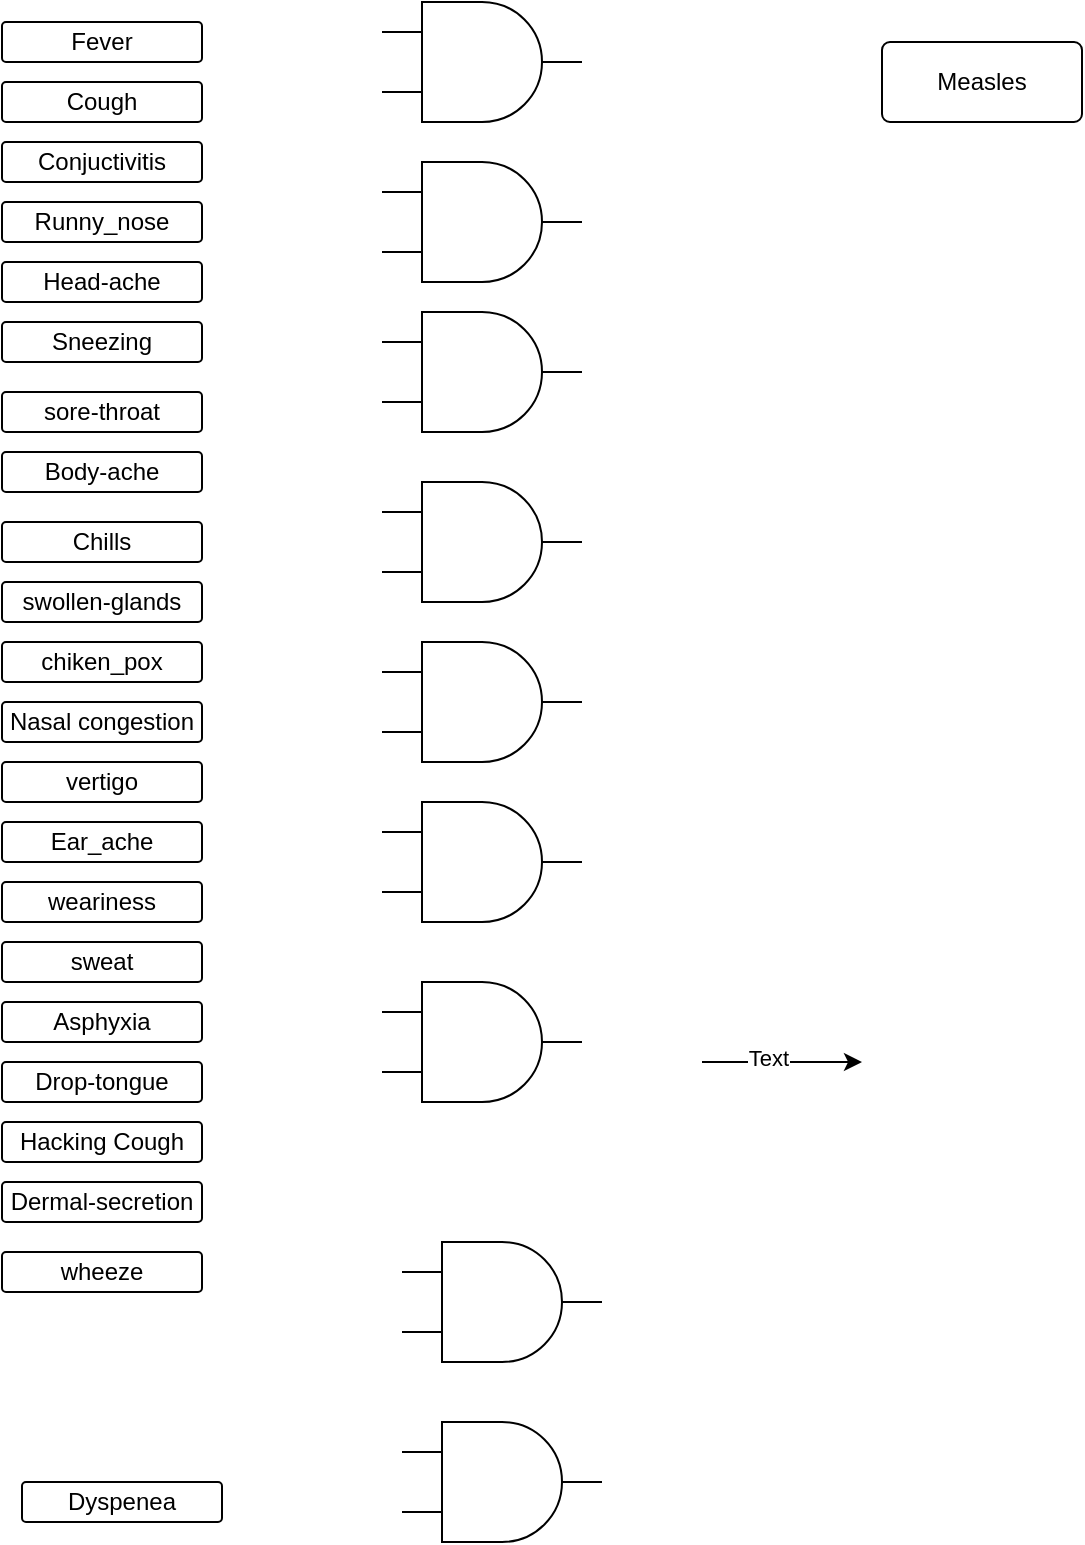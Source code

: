 <mxfile version="24.1.0" type="github">
  <diagram id="yPxyJZ8AM_hMuL3Unpa9" name="gitflow">
    <mxGraphModel dx="1066" dy="505" grid="1" gridSize="10" guides="1" tooltips="1" connect="1" arrows="1" fold="1" page="1" pageScale="1" pageWidth="850" pageHeight="1100" math="0" shadow="0">
      <root>
        <mxCell id="0" />
        <mxCell id="1" parent="0" />
        <mxCell id="Go_mqXNjEycGR6E53UV2-177" value="" style="verticalLabelPosition=bottom;shadow=0;dashed=0;align=center;html=1;verticalAlign=top;shape=mxgraph.electrical.logic_gates.logic_gate;operation=and;labelBackgroundColor=none;rounded=1;" vertex="1" parent="1">
          <mxGeometry x="260" y="160" width="100" height="60" as="geometry" />
        </mxCell>
        <mxCell id="Go_mqXNjEycGR6E53UV2-178" value="" style="verticalLabelPosition=bottom;shadow=0;dashed=0;align=center;html=1;verticalAlign=top;shape=mxgraph.electrical.logic_gates.logic_gate;operation=and;labelBackgroundColor=none;rounded=1;" vertex="1" parent="1">
          <mxGeometry x="260" y="240" width="100" height="60" as="geometry" />
        </mxCell>
        <mxCell id="Go_mqXNjEycGR6E53UV2-179" value="" style="verticalLabelPosition=bottom;shadow=0;dashed=0;align=center;html=1;verticalAlign=top;shape=mxgraph.electrical.logic_gates.logic_gate;operation=and;labelBackgroundColor=none;rounded=1;" vertex="1" parent="1">
          <mxGeometry x="260" y="315" width="100" height="60" as="geometry" />
        </mxCell>
        <mxCell id="Go_mqXNjEycGR6E53UV2-180" value="" style="verticalLabelPosition=bottom;shadow=0;dashed=0;align=center;html=1;verticalAlign=top;shape=mxgraph.electrical.logic_gates.logic_gate;operation=and;labelBackgroundColor=none;rounded=1;" vertex="1" parent="1">
          <mxGeometry x="260" y="400" width="100" height="60" as="geometry" />
        </mxCell>
        <mxCell id="Go_mqXNjEycGR6E53UV2-181" value="" style="verticalLabelPosition=bottom;shadow=0;dashed=0;align=center;html=1;verticalAlign=top;shape=mxgraph.electrical.logic_gates.logic_gate;operation=and;labelBackgroundColor=none;rounded=1;" vertex="1" parent="1">
          <mxGeometry x="260" y="480" width="100" height="60" as="geometry" />
        </mxCell>
        <mxCell id="Go_mqXNjEycGR6E53UV2-182" value="" style="verticalLabelPosition=bottom;shadow=0;dashed=0;align=center;html=1;verticalAlign=top;shape=mxgraph.electrical.logic_gates.logic_gate;operation=and;labelBackgroundColor=none;rounded=1;" vertex="1" parent="1">
          <mxGeometry x="260" y="560" width="100" height="60" as="geometry" />
        </mxCell>
        <mxCell id="Go_mqXNjEycGR6E53UV2-183" value="" style="verticalLabelPosition=bottom;shadow=0;dashed=0;align=center;html=1;verticalAlign=top;shape=mxgraph.electrical.logic_gates.logic_gate;operation=and;labelBackgroundColor=none;rounded=1;" vertex="1" parent="1">
          <mxGeometry x="260" y="650" width="100" height="60" as="geometry" />
        </mxCell>
        <mxCell id="Go_mqXNjEycGR6E53UV2-184" value="" style="verticalLabelPosition=bottom;shadow=0;dashed=0;align=center;html=1;verticalAlign=top;shape=mxgraph.electrical.logic_gates.logic_gate;operation=and;labelBackgroundColor=none;rounded=1;" vertex="1" parent="1">
          <mxGeometry x="270" y="780" width="100" height="60" as="geometry" />
        </mxCell>
        <mxCell id="Go_mqXNjEycGR6E53UV2-185" value="" style="verticalLabelPosition=bottom;shadow=0;dashed=0;align=center;html=1;verticalAlign=top;shape=mxgraph.electrical.logic_gates.logic_gate;operation=and;labelBackgroundColor=none;rounded=1;" vertex="1" parent="1">
          <mxGeometry x="270" y="870" width="100" height="60" as="geometry" />
        </mxCell>
        <mxCell id="Go_mqXNjEycGR6E53UV2-191" value="Fever" style="rounded=1;arcSize=10;whiteSpace=wrap;html=1;align=center;labelBackgroundColor=none;" vertex="1" parent="1">
          <mxGeometry x="70" y="170" width="100" height="20" as="geometry" />
        </mxCell>
        <mxCell id="Go_mqXNjEycGR6E53UV2-192" value="Cough" style="whiteSpace=wrap;html=1;rounded=1;arcSize=10;labelBackgroundColor=none;" vertex="1" parent="1">
          <mxGeometry x="70" y="200" width="100" height="20" as="geometry" />
        </mxCell>
        <mxCell id="Go_mqXNjEycGR6E53UV2-195" value="Conjuctivitis" style="rounded=1;arcSize=10;whiteSpace=wrap;html=1;align=center;labelBackgroundColor=none;" vertex="1" parent="1">
          <mxGeometry x="70" y="230" width="100" height="20" as="geometry" />
        </mxCell>
        <mxCell id="Go_mqXNjEycGR6E53UV2-196" value="Runny_nose" style="whiteSpace=wrap;html=1;rounded=1;arcSize=10;labelBackgroundColor=none;" vertex="1" parent="1">
          <mxGeometry x="70" y="260" width="100" height="20" as="geometry" />
        </mxCell>
        <mxCell id="Go_mqXNjEycGR6E53UV2-197" value="Head-ache" style="rounded=1;arcSize=10;whiteSpace=wrap;html=1;align=center;labelBackgroundColor=none;" vertex="1" parent="1">
          <mxGeometry x="70" y="290" width="100" height="20" as="geometry" />
        </mxCell>
        <mxCell id="Go_mqXNjEycGR6E53UV2-198" value="Sneezing" style="whiteSpace=wrap;html=1;rounded=1;arcSize=10;labelBackgroundColor=none;" vertex="1" parent="1">
          <mxGeometry x="70" y="320" width="100" height="20" as="geometry" />
        </mxCell>
        <mxCell id="Go_mqXNjEycGR6E53UV2-199" value="sore-throat" style="rounded=1;arcSize=10;whiteSpace=wrap;html=1;align=center;labelBackgroundColor=none;" vertex="1" parent="1">
          <mxGeometry x="70" y="355" width="100" height="20" as="geometry" />
        </mxCell>
        <mxCell id="Go_mqXNjEycGR6E53UV2-200" value="Body-ache" style="whiteSpace=wrap;html=1;rounded=1;arcSize=10;labelBackgroundColor=none;" vertex="1" parent="1">
          <mxGeometry x="70" y="385" width="100" height="20" as="geometry" />
        </mxCell>
        <mxCell id="Go_mqXNjEycGR6E53UV2-201" value="Chills" style="rounded=1;arcSize=10;whiteSpace=wrap;html=1;align=center;labelBackgroundColor=none;" vertex="1" parent="1">
          <mxGeometry x="70" y="420" width="100" height="20" as="geometry" />
        </mxCell>
        <mxCell id="Go_mqXNjEycGR6E53UV2-202" value="swollen-glands" style="whiteSpace=wrap;html=1;rounded=1;arcSize=10;labelBackgroundColor=none;" vertex="1" parent="1">
          <mxGeometry x="70" y="450" width="100" height="20" as="geometry" />
        </mxCell>
        <mxCell id="Go_mqXNjEycGR6E53UV2-203" value="chiken_pox" style="rounded=1;arcSize=10;whiteSpace=wrap;html=1;align=center;labelBackgroundColor=none;" vertex="1" parent="1">
          <mxGeometry x="70" y="480" width="100" height="20" as="geometry" />
        </mxCell>
        <mxCell id="Go_mqXNjEycGR6E53UV2-204" value="Nasal congestion" style="whiteSpace=wrap;html=1;rounded=1;arcSize=10;labelBackgroundColor=none;" vertex="1" parent="1">
          <mxGeometry x="70" y="510" width="100" height="20" as="geometry" />
        </mxCell>
        <mxCell id="Go_mqXNjEycGR6E53UV2-205" value="vertigo" style="rounded=1;arcSize=10;whiteSpace=wrap;html=1;align=center;labelBackgroundColor=none;" vertex="1" parent="1">
          <mxGeometry x="70" y="540" width="100" height="20" as="geometry" />
        </mxCell>
        <mxCell id="Go_mqXNjEycGR6E53UV2-206" value="Ear_ache" style="whiteSpace=wrap;html=1;rounded=1;arcSize=10;labelBackgroundColor=none;" vertex="1" parent="1">
          <mxGeometry x="70" y="570" width="100" height="20" as="geometry" />
        </mxCell>
        <mxCell id="Go_mqXNjEycGR6E53UV2-207" value="weariness" style="rounded=1;arcSize=10;whiteSpace=wrap;html=1;align=center;labelBackgroundColor=none;" vertex="1" parent="1">
          <mxGeometry x="70" y="600" width="100" height="20" as="geometry" />
        </mxCell>
        <mxCell id="Go_mqXNjEycGR6E53UV2-208" value="sweat" style="whiteSpace=wrap;html=1;rounded=1;arcSize=10;labelBackgroundColor=none;" vertex="1" parent="1">
          <mxGeometry x="70" y="630" width="100" height="20" as="geometry" />
        </mxCell>
        <mxCell id="Go_mqXNjEycGR6E53UV2-209" value="Asphyxia" style="rounded=1;arcSize=10;whiteSpace=wrap;html=1;align=center;labelBackgroundColor=none;" vertex="1" parent="1">
          <mxGeometry x="70" y="660" width="100" height="20" as="geometry" />
        </mxCell>
        <mxCell id="Go_mqXNjEycGR6E53UV2-210" value="Drop-tongue" style="whiteSpace=wrap;html=1;rounded=1;arcSize=10;labelBackgroundColor=none;" vertex="1" parent="1">
          <mxGeometry x="70" y="690" width="100" height="20" as="geometry" />
        </mxCell>
        <mxCell id="Go_mqXNjEycGR6E53UV2-211" value="Hacking Cough" style="rounded=1;arcSize=10;whiteSpace=wrap;html=1;align=center;labelBackgroundColor=none;" vertex="1" parent="1">
          <mxGeometry x="70" y="720" width="100" height="20" as="geometry" />
        </mxCell>
        <mxCell id="Go_mqXNjEycGR6E53UV2-212" value="Dermal-secretion" style="whiteSpace=wrap;html=1;rounded=1;arcSize=10;labelBackgroundColor=none;" vertex="1" parent="1">
          <mxGeometry x="70" y="750" width="100" height="20" as="geometry" />
        </mxCell>
        <mxCell id="Go_mqXNjEycGR6E53UV2-213" value="wheeze" style="rounded=1;arcSize=10;whiteSpace=wrap;html=1;align=center;labelBackgroundColor=none;" vertex="1" parent="1">
          <mxGeometry x="70" y="785" width="100" height="20" as="geometry" />
        </mxCell>
        <mxCell id="Go_mqXNjEycGR6E53UV2-214" value="Dyspenea" style="whiteSpace=wrap;html=1;rounded=1;arcSize=10;labelBackgroundColor=none;" vertex="1" parent="1">
          <mxGeometry x="80" y="900" width="100" height="20" as="geometry" />
        </mxCell>
        <mxCell id="Go_mqXNjEycGR6E53UV2-219" value="Measles" style="rounded=1;arcSize=10;whiteSpace=wrap;html=1;align=center;labelBackgroundColor=none;" vertex="1" parent="1">
          <mxGeometry x="510" y="180" width="100" height="40" as="geometry" />
        </mxCell>
        <mxCell id="Go_mqXNjEycGR6E53UV2-221" value="" style="edgeStyle=none;orthogonalLoop=1;jettySize=auto;html=1;rounded=1;" edge="1" parent="1">
          <mxGeometry width="80" relative="1" as="geometry">
            <mxPoint x="420" y="690" as="sourcePoint" />
            <mxPoint x="500" y="690" as="targetPoint" />
            <Array as="points" />
          </mxGeometry>
        </mxCell>
        <mxCell id="Go_mqXNjEycGR6E53UV2-222" value="Text" style="edgeLabel;html=1;align=center;verticalAlign=middle;resizable=0;points=[];rounded=1;" vertex="1" connectable="0" parent="Go_mqXNjEycGR6E53UV2-221">
          <mxGeometry x="-0.175" y="2" relative="1" as="geometry">
            <mxPoint as="offset" />
          </mxGeometry>
        </mxCell>
      </root>
    </mxGraphModel>
  </diagram>
</mxfile>
